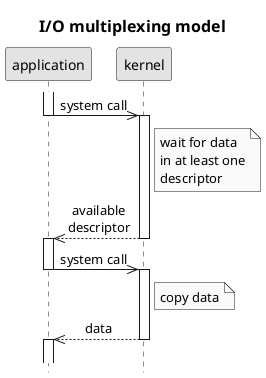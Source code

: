 @startuml
title I/O multiplexing model
hide footbox
skinparam monochrome true
skinparam defaultFontName Arial
skinparam titleFontSize 16
skinparam sequenceMessageAlign center
activate application
application->>kernel: system call
deactivate application
activate kernel
Note right of kernel: wait for data\nin at least one\ndescriptor
kernel-->>application: available\ndescriptor
deactivate kernel
activate application
application->>kernel: system call
deactivate application
activate kernel
Note right of kernel: copy data
kernel-->>application: data
deactivate kernel
activate application
||15||
@enduml
